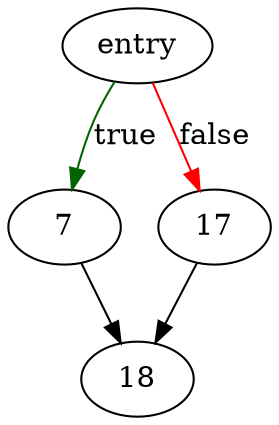 digraph "sqlite3TableColumnAffinity" {
	// Node definitions.
	2 [label=entry];
	7;
	17;
	18;

	// Edge definitions.
	2 -> 7 [
		color=darkgreen
		label=true
	];
	2 -> 17 [
		color=red
		label=false
	];
	7 -> 18;
	17 -> 18;
}
